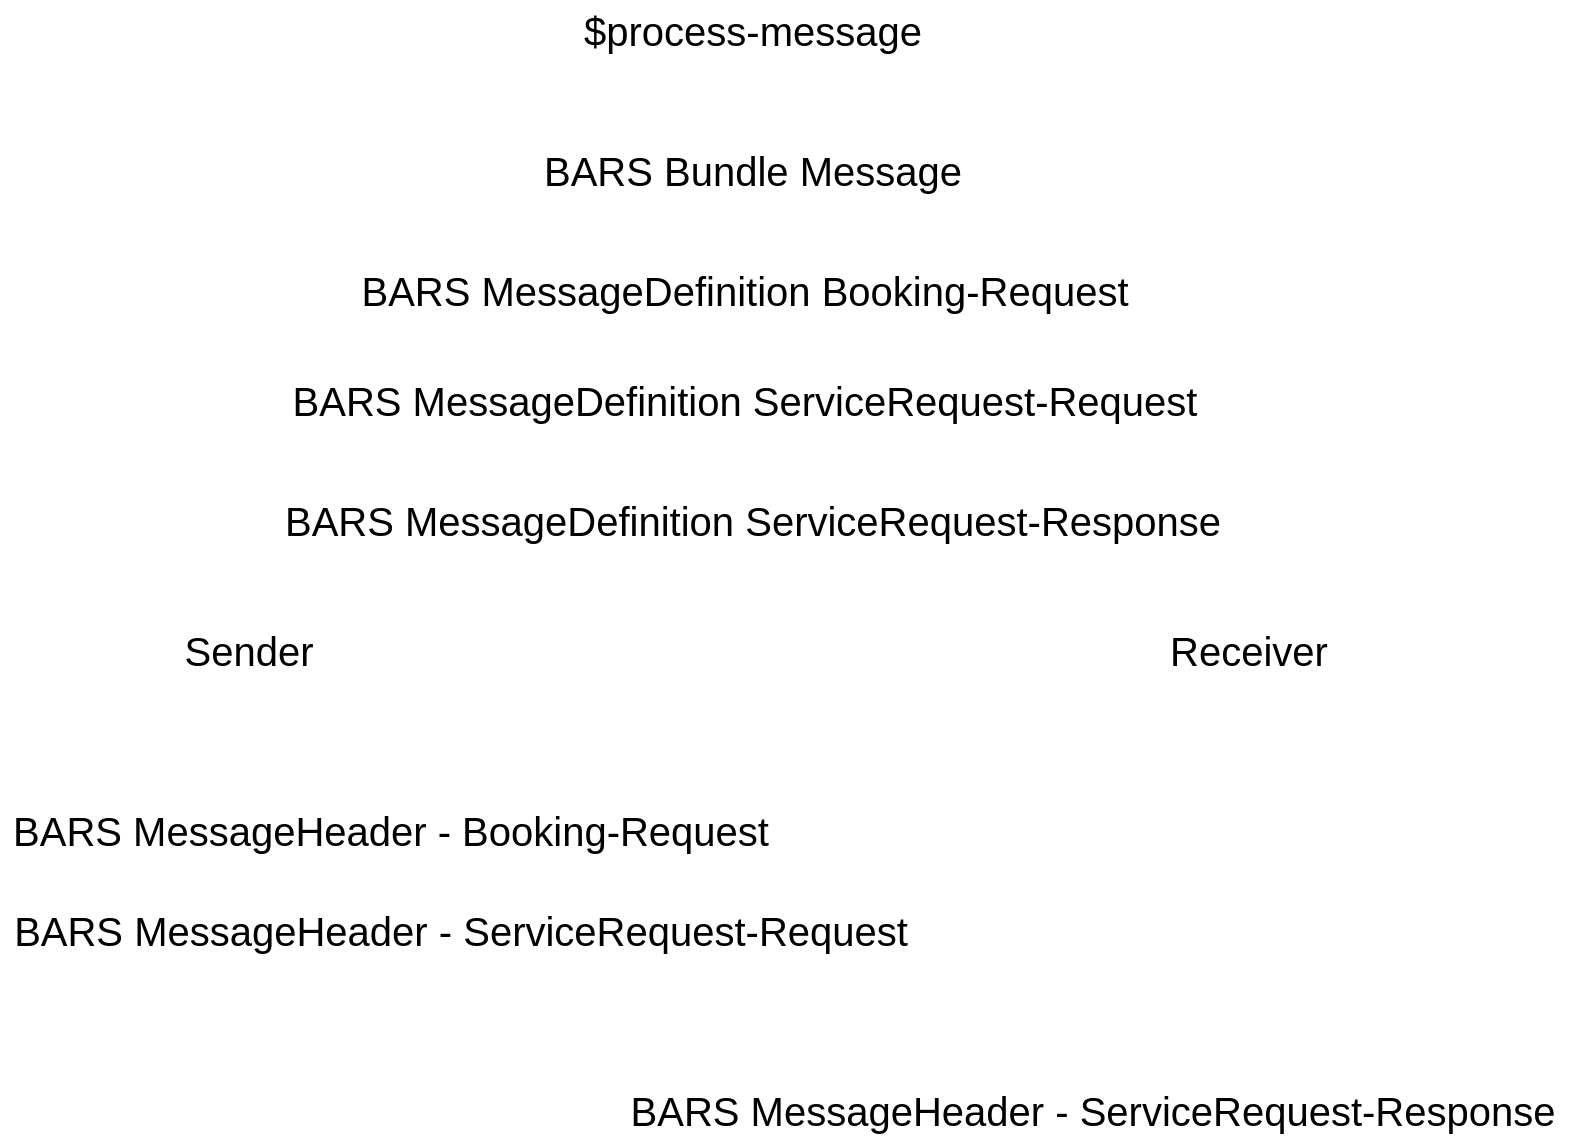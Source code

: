 <mxfile version="15.9.4" type="github">
  <diagram id="79-s5XHoGDIOHGQPfeBm" name="Page-1">
    <mxGraphModel dx="1422" dy="752" grid="1" gridSize="10" guides="1" tooltips="1" connect="1" arrows="1" fold="1" page="1" pageScale="1" pageWidth="827" pageHeight="1169" math="0" shadow="0">
      <root>
        <mxCell id="0" />
        <mxCell id="1" parent="0" />
        <mxCell id="lj4PL6lqvF0ZKJ8xrtYB-1" value="Sender" style="text;html=1;resizable=0;autosize=1;align=center;verticalAlign=middle;points=[];fillColor=none;strokeColor=none;rounded=0;fontSize=20;" vertex="1" parent="1">
          <mxGeometry x="107.5" y="320" width="80" height="30" as="geometry" />
        </mxCell>
        <mxCell id="lj4PL6lqvF0ZKJ8xrtYB-2" value="Receiver" style="text;html=1;resizable=0;autosize=1;align=center;verticalAlign=middle;points=[];fillColor=none;strokeColor=none;rounded=0;fontSize=20;" vertex="1" parent="1">
          <mxGeometry x="602.5" y="320" width="90" height="30" as="geometry" />
        </mxCell>
        <mxCell id="lj4PL6lqvF0ZKJ8xrtYB-3" value="$process-message" style="text;html=1;resizable=0;autosize=1;align=center;verticalAlign=middle;points=[];fillColor=none;strokeColor=none;rounded=0;fontSize=20;" vertex="1" parent="1">
          <mxGeometry x="310" y="10" width="180" height="30" as="geometry" />
        </mxCell>
        <mxCell id="lj4PL6lqvF0ZKJ8xrtYB-4" value="BARS Bundle Message" style="text;html=1;resizable=0;autosize=1;align=center;verticalAlign=middle;points=[];fillColor=none;strokeColor=none;rounded=0;fontSize=20;" vertex="1" parent="1">
          <mxGeometry x="290" y="80" width="220" height="30" as="geometry" />
        </mxCell>
        <mxCell id="lj4PL6lqvF0ZKJ8xrtYB-5" value="BARS MessageDefinition Booking-Request" style="text;html=1;resizable=0;autosize=1;align=center;verticalAlign=middle;points=[];fillColor=none;strokeColor=none;rounded=0;fontSize=20;" vertex="1" parent="1">
          <mxGeometry x="196" y="140" width="400" height="30" as="geometry" />
        </mxCell>
        <mxCell id="lj4PL6lqvF0ZKJ8xrtYB-6" value="BARS MessageDefinition ServiceRequest-Request" style="text;html=1;resizable=0;autosize=1;align=center;verticalAlign=middle;points=[];fillColor=none;strokeColor=none;rounded=0;fontSize=20;" vertex="1" parent="1">
          <mxGeometry x="161" y="195" width="470" height="30" as="geometry" />
        </mxCell>
        <mxCell id="lj4PL6lqvF0ZKJ8xrtYB-7" value="BARS MessageDefinition ServiceRequest-Response" style="text;html=1;resizable=0;autosize=1;align=center;verticalAlign=middle;points=[];fillColor=none;strokeColor=none;rounded=0;fontSize=20;" vertex="1" parent="1">
          <mxGeometry x="160" y="255" width="480" height="30" as="geometry" />
        </mxCell>
        <mxCell id="lj4PL6lqvF0ZKJ8xrtYB-8" value="BARS MessageHeader - Booking-Request" style="text;html=1;resizable=0;autosize=1;align=center;verticalAlign=middle;points=[];fillColor=none;strokeColor=none;rounded=0;fontSize=20;" vertex="1" parent="1">
          <mxGeometry x="24" y="410" width="390" height="30" as="geometry" />
        </mxCell>
        <mxCell id="lj4PL6lqvF0ZKJ8xrtYB-9" value="BARS MessageHeader - ServiceRequest-Request" style="text;html=1;resizable=0;autosize=1;align=center;verticalAlign=middle;points=[];fillColor=none;strokeColor=none;rounded=0;fontSize=20;" vertex="1" parent="1">
          <mxGeometry x="24" y="460" width="460" height="30" as="geometry" />
        </mxCell>
        <mxCell id="lj4PL6lqvF0ZKJ8xrtYB-10" value="BARS MessageHeader - ServiceRequest-Response" style="text;html=1;resizable=0;autosize=1;align=center;verticalAlign=middle;points=[];fillColor=none;strokeColor=none;rounded=0;fontSize=20;" vertex="1" parent="1">
          <mxGeometry x="330" y="550" width="480" height="30" as="geometry" />
        </mxCell>
      </root>
    </mxGraphModel>
  </diagram>
</mxfile>
